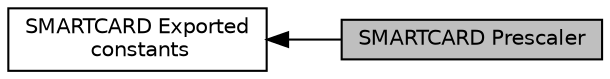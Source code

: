 digraph "SMARTCARD Prescaler"
{
  edge [fontname="Helvetica",fontsize="10",labelfontname="Helvetica",labelfontsize="10"];
  node [fontname="Helvetica",fontsize="10",shape=box];
  rankdir=LR;
  Node1 [label="SMARTCARD Prescaler",height=0.2,width=0.4,color="black", fillcolor="grey75", style="filled", fontcolor="black",tooltip=" "];
  Node2 [label="SMARTCARD Exported\l constants",height=0.2,width=0.4,color="black", fillcolor="white", style="filled",URL="$group___s_m_a_r_t_c_a_r_d___exported___constants.html",tooltip=" "];
  Node2->Node1 [shape=plaintext, dir="back", style="solid"];
}
